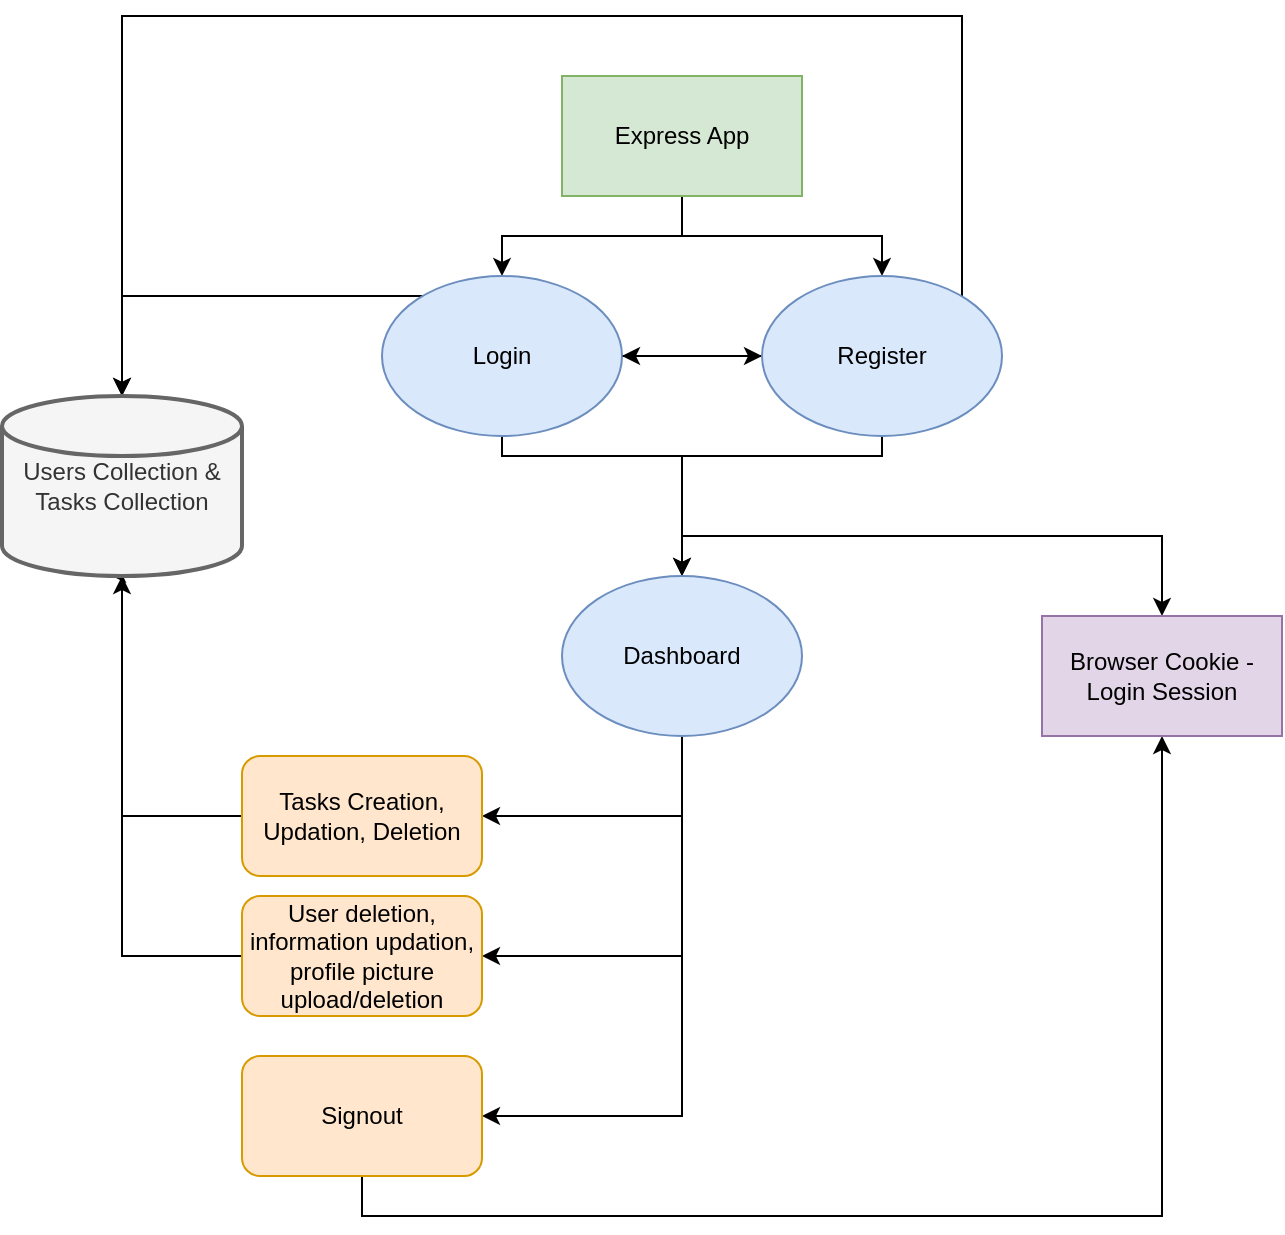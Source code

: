 <mxfile version="13.3.9" type="device"><diagram id="FV_KfpphTc_Ja0k0zCxa" name="Page-1"><mxGraphModel dx="946" dy="612" grid="1" gridSize="10" guides="1" tooltips="1" connect="1" arrows="1" fold="1" page="1" pageScale="1" pageWidth="827" pageHeight="1169" math="0" shadow="0"><root><mxCell id="0"/><mxCell id="1" parent="0"/><mxCell id="A-eZEdKzBxxwYLoKLFbp-9" style="edgeStyle=orthogonalEdgeStyle;rounded=0;orthogonalLoop=1;jettySize=auto;html=1;entryX=0.5;entryY=0;entryDx=0;entryDy=0;" edge="1" parent="1" source="A-eZEdKzBxxwYLoKLFbp-1" target="A-eZEdKzBxxwYLoKLFbp-2"><mxGeometry relative="1" as="geometry"/></mxCell><mxCell id="A-eZEdKzBxxwYLoKLFbp-10" style="edgeStyle=orthogonalEdgeStyle;rounded=0;orthogonalLoop=1;jettySize=auto;html=1;entryX=0.5;entryY=0;entryDx=0;entryDy=0;" edge="1" parent="1" source="A-eZEdKzBxxwYLoKLFbp-1" target="A-eZEdKzBxxwYLoKLFbp-3"><mxGeometry relative="1" as="geometry"/></mxCell><mxCell id="A-eZEdKzBxxwYLoKLFbp-1" value="Express App" style="rounded=0;whiteSpace=wrap;html=1;fillColor=#d5e8d4;strokeColor=#82b366;" vertex="1" parent="1"><mxGeometry x="320" y="110" width="120" height="60" as="geometry"/></mxCell><mxCell id="A-eZEdKzBxxwYLoKLFbp-11" value="" style="edgeStyle=orthogonalEdgeStyle;rounded=0;orthogonalLoop=1;jettySize=auto;html=1;" edge="1" parent="1" source="A-eZEdKzBxxwYLoKLFbp-2" target="A-eZEdKzBxxwYLoKLFbp-3"><mxGeometry relative="1" as="geometry"/></mxCell><mxCell id="A-eZEdKzBxxwYLoKLFbp-13" style="edgeStyle=orthogonalEdgeStyle;rounded=0;orthogonalLoop=1;jettySize=auto;html=1;" edge="1" parent="1" source="A-eZEdKzBxxwYLoKLFbp-2" target="A-eZEdKzBxxwYLoKLFbp-4"><mxGeometry relative="1" as="geometry"><Array as="points"><mxPoint x="290" y="300"/><mxPoint x="380" y="300"/></Array></mxGeometry></mxCell><mxCell id="A-eZEdKzBxxwYLoKLFbp-17" style="edgeStyle=orthogonalEdgeStyle;rounded=0;orthogonalLoop=1;jettySize=auto;html=1;entryX=0.5;entryY=0;entryDx=0;entryDy=0;entryPerimeter=0;" edge="1" parent="1" source="A-eZEdKzBxxwYLoKLFbp-2" target="A-eZEdKzBxxwYLoKLFbp-8"><mxGeometry relative="1" as="geometry"><Array as="points"><mxPoint x="100" y="220"/></Array></mxGeometry></mxCell><mxCell id="A-eZEdKzBxxwYLoKLFbp-2" value="Login" style="ellipse;whiteSpace=wrap;html=1;fillColor=#dae8fc;strokeColor=#6c8ebf;" vertex="1" parent="1"><mxGeometry x="230" y="210" width="120" height="80" as="geometry"/></mxCell><mxCell id="A-eZEdKzBxxwYLoKLFbp-12" style="edgeStyle=orthogonalEdgeStyle;rounded=0;orthogonalLoop=1;jettySize=auto;html=1;" edge="1" parent="1" source="A-eZEdKzBxxwYLoKLFbp-3"><mxGeometry relative="1" as="geometry"><mxPoint x="350" y="250" as="targetPoint"/></mxGeometry></mxCell><mxCell id="A-eZEdKzBxxwYLoKLFbp-14" style="edgeStyle=orthogonalEdgeStyle;rounded=0;orthogonalLoop=1;jettySize=auto;html=1;entryX=0.5;entryY=0;entryDx=0;entryDy=0;" edge="1" parent="1" source="A-eZEdKzBxxwYLoKLFbp-3" target="A-eZEdKzBxxwYLoKLFbp-4"><mxGeometry relative="1" as="geometry"><Array as="points"><mxPoint x="480" y="300"/><mxPoint x="380" y="300"/></Array></mxGeometry></mxCell><mxCell id="A-eZEdKzBxxwYLoKLFbp-16" style="edgeStyle=orthogonalEdgeStyle;rounded=0;orthogonalLoop=1;jettySize=auto;html=1;entryX=0.5;entryY=0;entryDx=0;entryDy=0;entryPerimeter=0;" edge="1" parent="1" source="A-eZEdKzBxxwYLoKLFbp-3" target="A-eZEdKzBxxwYLoKLFbp-8"><mxGeometry relative="1" as="geometry"><mxPoint x="210" y="180" as="targetPoint"/><Array as="points"><mxPoint x="520" y="80"/><mxPoint x="100" y="80"/></Array></mxGeometry></mxCell><mxCell id="A-eZEdKzBxxwYLoKLFbp-27" style="edgeStyle=orthogonalEdgeStyle;rounded=0;orthogonalLoop=1;jettySize=auto;html=1;entryX=0.5;entryY=0;entryDx=0;entryDy=0;" edge="1" parent="1" source="A-eZEdKzBxxwYLoKLFbp-3" target="A-eZEdKzBxxwYLoKLFbp-25"><mxGeometry relative="1" as="geometry"><mxPoint x="380" y="340" as="targetPoint"/><Array as="points"><mxPoint x="480" y="300"/><mxPoint x="380" y="300"/><mxPoint x="380" y="340"/><mxPoint x="620" y="340"/></Array></mxGeometry></mxCell><mxCell id="A-eZEdKzBxxwYLoKLFbp-3" value="Register" style="ellipse;whiteSpace=wrap;html=1;fillColor=#dae8fc;strokeColor=#6c8ebf;" vertex="1" parent="1"><mxGeometry x="420" y="210" width="120" height="80" as="geometry"/></mxCell><mxCell id="A-eZEdKzBxxwYLoKLFbp-18" style="edgeStyle=orthogonalEdgeStyle;rounded=0;orthogonalLoop=1;jettySize=auto;html=1;entryX=1;entryY=0.5;entryDx=0;entryDy=0;" edge="1" parent="1" source="A-eZEdKzBxxwYLoKLFbp-4" target="A-eZEdKzBxxwYLoKLFbp-6"><mxGeometry relative="1" as="geometry"><Array as="points"><mxPoint x="380" y="480"/></Array></mxGeometry></mxCell><mxCell id="A-eZEdKzBxxwYLoKLFbp-19" style="edgeStyle=orthogonalEdgeStyle;rounded=0;orthogonalLoop=1;jettySize=auto;html=1;entryX=1;entryY=0.5;entryDx=0;entryDy=0;" edge="1" parent="1" source="A-eZEdKzBxxwYLoKLFbp-4" target="A-eZEdKzBxxwYLoKLFbp-7"><mxGeometry relative="1" as="geometry"><Array as="points"><mxPoint x="380" y="550"/></Array></mxGeometry></mxCell><mxCell id="A-eZEdKzBxxwYLoKLFbp-21" style="edgeStyle=orthogonalEdgeStyle;rounded=0;orthogonalLoop=1;jettySize=auto;html=1;entryX=1;entryY=0.5;entryDx=0;entryDy=0;" edge="1" parent="1" source="A-eZEdKzBxxwYLoKLFbp-4" target="A-eZEdKzBxxwYLoKLFbp-20"><mxGeometry relative="1" as="geometry"><Array as="points"><mxPoint x="380" y="630"/></Array></mxGeometry></mxCell><mxCell id="A-eZEdKzBxxwYLoKLFbp-4" value="Dashboard" style="ellipse;whiteSpace=wrap;html=1;fillColor=#dae8fc;strokeColor=#6c8ebf;" vertex="1" parent="1"><mxGeometry x="320" y="360" width="120" height="80" as="geometry"/></mxCell><mxCell id="A-eZEdKzBxxwYLoKLFbp-22" style="edgeStyle=orthogonalEdgeStyle;rounded=0;orthogonalLoop=1;jettySize=auto;html=1;entryX=0.5;entryY=1;entryDx=0;entryDy=0;entryPerimeter=0;" edge="1" parent="1" source="A-eZEdKzBxxwYLoKLFbp-6" target="A-eZEdKzBxxwYLoKLFbp-8"><mxGeometry relative="1" as="geometry"><mxPoint x="94" y="370" as="targetPoint"/><Array as="points"><mxPoint x="100" y="480"/></Array></mxGeometry></mxCell><mxCell id="A-eZEdKzBxxwYLoKLFbp-6" value="Tasks Creation, Updation, Deletion" style="rounded=1;whiteSpace=wrap;html=1;fillColor=#ffe6cc;strokeColor=#d79b00;" vertex="1" parent="1"><mxGeometry x="160" y="450" width="120" height="60" as="geometry"/></mxCell><mxCell id="A-eZEdKzBxxwYLoKLFbp-23" style="edgeStyle=orthogonalEdgeStyle;rounded=0;orthogonalLoop=1;jettySize=auto;html=1;entryX=0.442;entryY=0.989;entryDx=0;entryDy=0;entryPerimeter=0;" edge="1" parent="1" source="A-eZEdKzBxxwYLoKLFbp-7" target="A-eZEdKzBxxwYLoKLFbp-8"><mxGeometry relative="1" as="geometry"><Array as="points"><mxPoint x="100" y="550"/><mxPoint x="100" y="359"/></Array></mxGeometry></mxCell><mxCell id="A-eZEdKzBxxwYLoKLFbp-7" value="User deletion, information updation,&lt;br&gt;profile picture upload/deletion" style="rounded=1;whiteSpace=wrap;html=1;fillColor=#ffe6cc;strokeColor=#d79b00;" vertex="1" parent="1"><mxGeometry x="160" y="520" width="120" height="60" as="geometry"/></mxCell><mxCell id="A-eZEdKzBxxwYLoKLFbp-8" value="Users Collection &amp;amp; Tasks Collection" style="strokeWidth=2;html=1;shape=mxgraph.flowchart.database;whiteSpace=wrap;fillColor=#f5f5f5;strokeColor=#666666;fontColor=#333333;" vertex="1" parent="1"><mxGeometry x="40" y="270" width="120" height="90" as="geometry"/></mxCell><mxCell id="A-eZEdKzBxxwYLoKLFbp-28" style="edgeStyle=orthogonalEdgeStyle;rounded=0;orthogonalLoop=1;jettySize=auto;html=1;entryX=0.5;entryY=1;entryDx=0;entryDy=0;" edge="1" parent="1" source="A-eZEdKzBxxwYLoKLFbp-20" target="A-eZEdKzBxxwYLoKLFbp-25"><mxGeometry relative="1" as="geometry"><Array as="points"><mxPoint x="220" y="680"/><mxPoint x="620" y="680"/></Array></mxGeometry></mxCell><mxCell id="A-eZEdKzBxxwYLoKLFbp-20" value="Signout" style="rounded=1;whiteSpace=wrap;html=1;fillColor=#ffe6cc;strokeColor=#d79b00;" vertex="1" parent="1"><mxGeometry x="160" y="600" width="120" height="60" as="geometry"/></mxCell><mxCell id="A-eZEdKzBxxwYLoKLFbp-25" value="Browser Cookie - Login Session" style="rounded=0;whiteSpace=wrap;html=1;fillColor=#e1d5e7;strokeColor=#9673a6;" vertex="1" parent="1"><mxGeometry x="560" y="380" width="120" height="60" as="geometry"/></mxCell></root></mxGraphModel></diagram></mxfile>